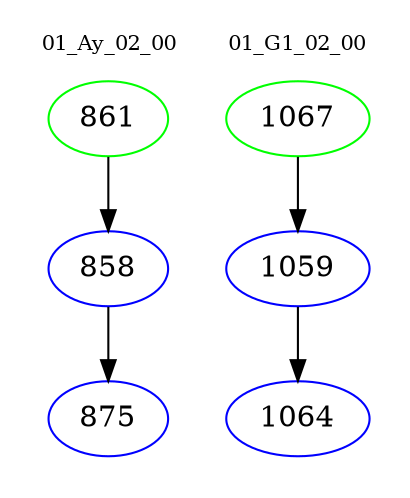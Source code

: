 digraph{
subgraph cluster_0 {
color = white
label = "01_Ay_02_00";
fontsize=10;
T0_861 [label="861", color="green"]
T0_861 -> T0_858 [color="black"]
T0_858 [label="858", color="blue"]
T0_858 -> T0_875 [color="black"]
T0_875 [label="875", color="blue"]
}
subgraph cluster_1 {
color = white
label = "01_G1_02_00";
fontsize=10;
T1_1067 [label="1067", color="green"]
T1_1067 -> T1_1059 [color="black"]
T1_1059 [label="1059", color="blue"]
T1_1059 -> T1_1064 [color="black"]
T1_1064 [label="1064", color="blue"]
}
}
